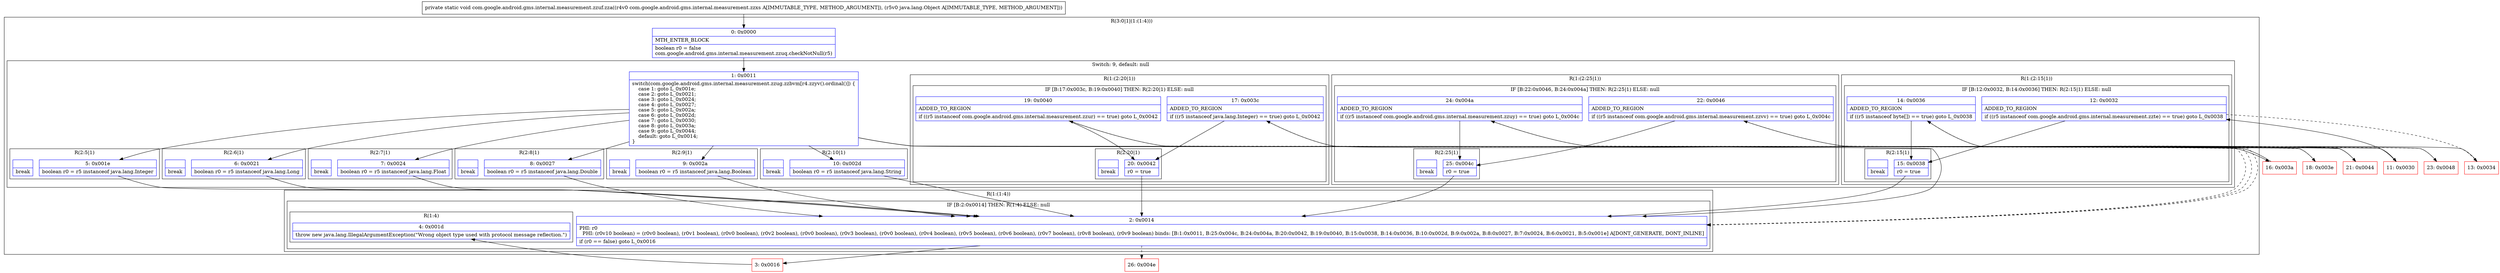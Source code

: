 digraph "CFG forcom.google.android.gms.internal.measurement.zzuf.zza(Lcom\/google\/android\/gms\/internal\/measurement\/zzxs;Ljava\/lang\/Object;)V" {
subgraph cluster_Region_712509796 {
label = "R(3:0|1|(1:(1:4)))";
node [shape=record,color=blue];
Node_0 [shape=record,label="{0\:\ 0x0000|MTH_ENTER_BLOCK\l|boolean r0 = false\lcom.google.android.gms.internal.measurement.zzuq.checkNotNull(r5)\l}"];
subgraph cluster_SwitchRegion_446898468 {
label = "Switch: 9, default: null";
node [shape=record,color=blue];
Node_1 [shape=record,label="{1\:\ 0x0011|switch(com.google.android.gms.internal.measurement.zzug.zzbvm[r4.zzyv().ordinal()]) \{\l    case 1: goto L_0x001e;\l    case 2: goto L_0x0021;\l    case 3: goto L_0x0024;\l    case 4: goto L_0x0027;\l    case 5: goto L_0x002a;\l    case 6: goto L_0x002d;\l    case 7: goto L_0x0030;\l    case 8: goto L_0x003a;\l    case 9: goto L_0x0044;\l    default: goto L_0x0014;\l\}\l}"];
subgraph cluster_Region_1288502187 {
label = "R(2:5|1)";
node [shape=record,color=blue];
Node_5 [shape=record,label="{5\:\ 0x001e|boolean r0 = r5 instanceof java.lang.Integer\l}"];
Node_InsnContainer_121927588 [shape=record,label="{|break\l}"];
}
subgraph cluster_Region_1799995788 {
label = "R(2:6|1)";
node [shape=record,color=blue];
Node_6 [shape=record,label="{6\:\ 0x0021|boolean r0 = r5 instanceof java.lang.Long\l}"];
Node_InsnContainer_1037022525 [shape=record,label="{|break\l}"];
}
subgraph cluster_Region_908016028 {
label = "R(2:7|1)";
node [shape=record,color=blue];
Node_7 [shape=record,label="{7\:\ 0x0024|boolean r0 = r5 instanceof java.lang.Float\l}"];
Node_InsnContainer_1974101756 [shape=record,label="{|break\l}"];
}
subgraph cluster_Region_1237449371 {
label = "R(2:8|1)";
node [shape=record,color=blue];
Node_8 [shape=record,label="{8\:\ 0x0027|boolean r0 = r5 instanceof java.lang.Double\l}"];
Node_InsnContainer_1988346732 [shape=record,label="{|break\l}"];
}
subgraph cluster_Region_1171017179 {
label = "R(2:9|1)";
node [shape=record,color=blue];
Node_9 [shape=record,label="{9\:\ 0x002a|boolean r0 = r5 instanceof java.lang.Boolean\l}"];
Node_InsnContainer_1381921615 [shape=record,label="{|break\l}"];
}
subgraph cluster_Region_1260569894 {
label = "R(2:10|1)";
node [shape=record,color=blue];
Node_10 [shape=record,label="{10\:\ 0x002d|boolean r0 = r5 instanceof java.lang.String\l}"];
Node_InsnContainer_318263908 [shape=record,label="{|break\l}"];
}
subgraph cluster_Region_876825409 {
label = "R(1:(2:15|1))";
node [shape=record,color=blue];
subgraph cluster_IfRegion_1546876422 {
label = "IF [B:12:0x0032, B:14:0x0036] THEN: R(2:15|1) ELSE: null";
node [shape=record,color=blue];
Node_12 [shape=record,label="{12\:\ 0x0032|ADDED_TO_REGION\l|if ((r5 instanceof com.google.android.gms.internal.measurement.zzte) == true) goto L_0x0038\l}"];
Node_14 [shape=record,label="{14\:\ 0x0036|ADDED_TO_REGION\l|if ((r5 instanceof byte[]) == true) goto L_0x0038\l}"];
subgraph cluster_Region_570149716 {
label = "R(2:15|1)";
node [shape=record,color=blue];
Node_15 [shape=record,label="{15\:\ 0x0038|r0 = true\l}"];
Node_InsnContainer_2111218372 [shape=record,label="{|break\l}"];
}
}
}
subgraph cluster_Region_762160232 {
label = "R(1:(2:20|1))";
node [shape=record,color=blue];
subgraph cluster_IfRegion_56294343 {
label = "IF [B:17:0x003c, B:19:0x0040] THEN: R(2:20|1) ELSE: null";
node [shape=record,color=blue];
Node_17 [shape=record,label="{17\:\ 0x003c|ADDED_TO_REGION\l|if ((r5 instanceof java.lang.Integer) == true) goto L_0x0042\l}"];
Node_19 [shape=record,label="{19\:\ 0x0040|ADDED_TO_REGION\l|if ((r5 instanceof com.google.android.gms.internal.measurement.zzur) == true) goto L_0x0042\l}"];
subgraph cluster_Region_271812167 {
label = "R(2:20|1)";
node [shape=record,color=blue];
Node_20 [shape=record,label="{20\:\ 0x0042|r0 = true\l}"];
Node_InsnContainer_1151221484 [shape=record,label="{|break\l}"];
}
}
}
subgraph cluster_Region_202798137 {
label = "R(1:(2:25|1))";
node [shape=record,color=blue];
subgraph cluster_IfRegion_1276698423 {
label = "IF [B:22:0x0046, B:24:0x004a] THEN: R(2:25|1) ELSE: null";
node [shape=record,color=blue];
Node_22 [shape=record,label="{22\:\ 0x0046|ADDED_TO_REGION\l|if ((r5 instanceof com.google.android.gms.internal.measurement.zzvv) == true) goto L_0x004c\l}"];
Node_24 [shape=record,label="{24\:\ 0x004a|ADDED_TO_REGION\l|if ((r5 instanceof com.google.android.gms.internal.measurement.zzuy) == true) goto L_0x004c\l}"];
subgraph cluster_Region_1945084408 {
label = "R(2:25|1)";
node [shape=record,color=blue];
Node_25 [shape=record,label="{25\:\ 0x004c|r0 = true\l}"];
Node_InsnContainer_407409072 [shape=record,label="{|break\l}"];
}
}
}
}
subgraph cluster_Region_764720395 {
label = "R(1:(1:4))";
node [shape=record,color=blue];
subgraph cluster_IfRegion_178242955 {
label = "IF [B:2:0x0014] THEN: R(1:4) ELSE: null";
node [shape=record,color=blue];
Node_2 [shape=record,label="{2\:\ 0x0014|PHI: r0 \l  PHI: (r0v10 boolean) = (r0v0 boolean), (r0v1 boolean), (r0v0 boolean), (r0v2 boolean), (r0v0 boolean), (r0v3 boolean), (r0v0 boolean), (r0v4 boolean), (r0v5 boolean), (r0v6 boolean), (r0v7 boolean), (r0v8 boolean), (r0v9 boolean) binds: [B:1:0x0011, B:25:0x004c, B:24:0x004a, B:20:0x0042, B:19:0x0040, B:15:0x0038, B:14:0x0036, B:10:0x002d, B:9:0x002a, B:8:0x0027, B:7:0x0024, B:6:0x0021, B:5:0x001e] A[DONT_GENERATE, DONT_INLINE]\l|if (r0 == false) goto L_0x0016\l}"];
subgraph cluster_Region_312261436 {
label = "R(1:4)";
node [shape=record,color=blue];
Node_4 [shape=record,label="{4\:\ 0x001d|throw new java.lang.IllegalArgumentException(\"Wrong object type used with protocol message reflection.\")\l}"];
}
}
}
}
Node_3 [shape=record,color=red,label="{3\:\ 0x0016}"];
Node_11 [shape=record,color=red,label="{11\:\ 0x0030}"];
Node_13 [shape=record,color=red,label="{13\:\ 0x0034}"];
Node_16 [shape=record,color=red,label="{16\:\ 0x003a}"];
Node_18 [shape=record,color=red,label="{18\:\ 0x003e}"];
Node_21 [shape=record,color=red,label="{21\:\ 0x0044}"];
Node_23 [shape=record,color=red,label="{23\:\ 0x0048}"];
Node_26 [shape=record,color=red,label="{26\:\ 0x004e}"];
MethodNode[shape=record,label="{private static void com.google.android.gms.internal.measurement.zzuf.zza((r4v0 com.google.android.gms.internal.measurement.zzxs A[IMMUTABLE_TYPE, METHOD_ARGUMENT]), (r5v0 java.lang.Object A[IMMUTABLE_TYPE, METHOD_ARGUMENT])) }"];
MethodNode -> Node_0;
Node_0 -> Node_1;
Node_1 -> Node_2;
Node_1 -> Node_5;
Node_1 -> Node_6;
Node_1 -> Node_7;
Node_1 -> Node_8;
Node_1 -> Node_9;
Node_1 -> Node_10;
Node_1 -> Node_11;
Node_1 -> Node_16;
Node_1 -> Node_21;
Node_5 -> Node_2;
Node_6 -> Node_2;
Node_7 -> Node_2;
Node_8 -> Node_2;
Node_9 -> Node_2;
Node_10 -> Node_2;
Node_12 -> Node_13[style=dashed];
Node_12 -> Node_15;
Node_14 -> Node_2[style=dashed];
Node_14 -> Node_15;
Node_15 -> Node_2;
Node_17 -> Node_18[style=dashed];
Node_17 -> Node_20;
Node_19 -> Node_2[style=dashed];
Node_19 -> Node_20;
Node_20 -> Node_2;
Node_22 -> Node_23[style=dashed];
Node_22 -> Node_25;
Node_24 -> Node_2[style=dashed];
Node_24 -> Node_25;
Node_25 -> Node_2;
Node_2 -> Node_3;
Node_2 -> Node_26[style=dashed];
Node_3 -> Node_4;
Node_11 -> Node_12;
Node_13 -> Node_14;
Node_16 -> Node_17;
Node_18 -> Node_19;
Node_21 -> Node_22;
Node_23 -> Node_24;
}

